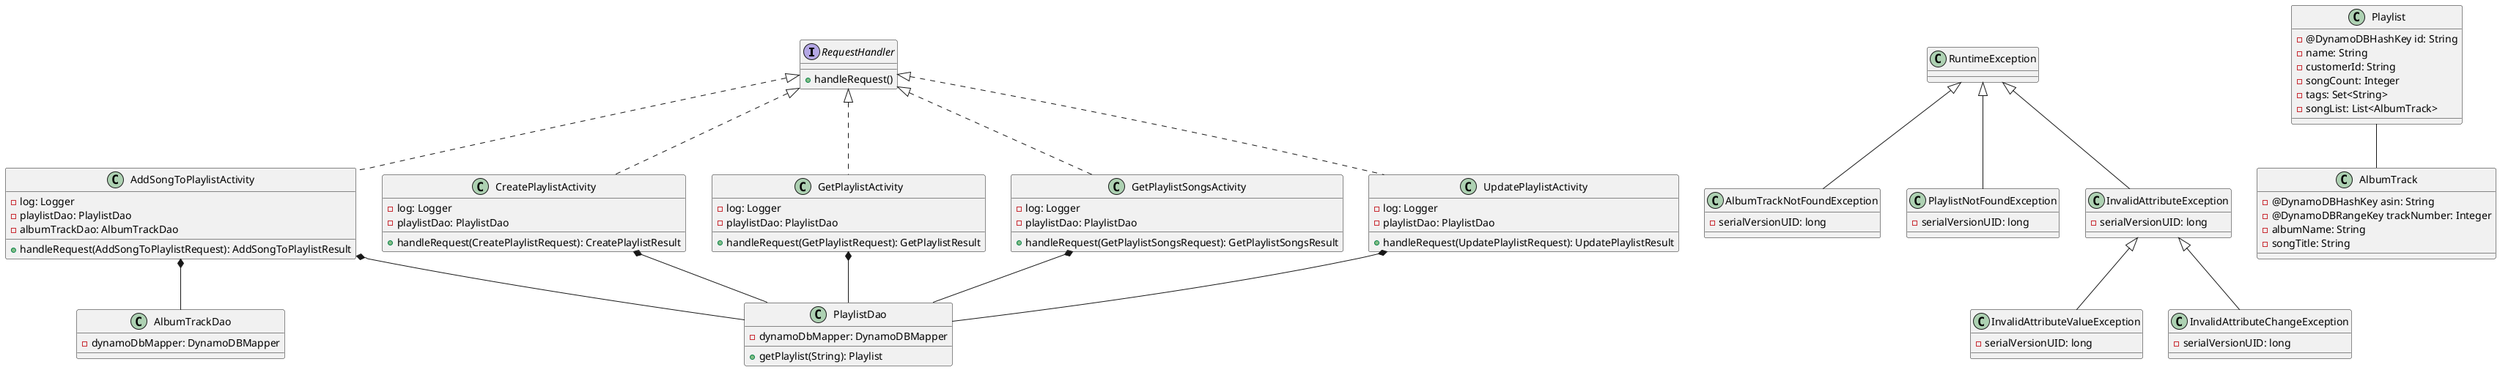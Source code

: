@startuml


interface RequestHandler {
    +handleRequest()
}

class AddSongToPlaylistActivity {
    -log: Logger
    -playlistDao: PlaylistDao
    -albumTrackDao: AlbumTrackDao
    +handleRequest(AddSongToPlaylistRequest): AddSongToPlaylistResult
}

class CreatePlaylistActivity {
    -log: Logger
    -playlistDao: PlaylistDao
    +handleRequest(CreatePlaylistRequest): CreatePlaylistResult

}

class GetPlaylistActivity {
    -log: Logger
    -playlistDao: PlaylistDao
    +handleRequest(GetPlaylistRequest): GetPlaylistResult
}

class GetPlaylistSongsActivity {
    -log: Logger
    -playlistDao: PlaylistDao
    +handleRequest(GetPlaylistSongsRequest): GetPlaylistSongsResult
}

class UpdatePlaylistActivity {
    -log: Logger
    -playlistDao: PlaylistDao
    +handleRequest(UpdatePlaylistRequest): UpdatePlaylistResult
}

class AlbumTrackDao {
    -dynamoDbMapper: DynamoDBMapper

}

class PlaylistDao {
    -dynamoDbMapper: DynamoDBMapper
    +getPlaylist(String): Playlist
}

class RuntimeException {
}

class AlbumTrackNotFoundException {
    -serialVersionUID: long
}

class InvalidAttributeValueException {
    -serialVersionUID: long
}

class PlaylistNotFoundException {
    -serialVersionUID: long
}

class InvalidAttributeChangeException {
    -serialVersionUID: long
}

class InvalidAttributeException {
    -serialVersionUID: long
}

class Playlist {
    -@DynamoDBHashKey id: String
    -name: String
    -customerId: String
    -songCount: Integer
    -tags: Set<String>
    -songList: List<AlbumTrack>

}

class AlbumTrack {
    -@DynamoDBHashKey asin: String
    -@DynamoDBRangeKey trackNumber: Integer
    -albumName: String
    -songTitle: String
}










class AddSongToPlaylistActivity implements RequestHandler
class CreatePlaylistActivity implements RequestHandler
class GetPlaylistActivity implements RequestHandler
class GetPlaylistSongsActivity implements RequestHandler
class UpdatePlaylistActivity implements RequestHandler
class AlbumTrackNotFoundException extends RuntimeException

class InvalidAttributeException extends RuntimeException

class PlaylistNotFoundException extends RuntimeException
AddSongToPlaylistActivity *-- PlaylistDao
AddSongToPlaylistActivity *-- AlbumTrackDao
CreatePlaylistActivity *-- PlaylistDao
GetPlaylistActivity *-- PlaylistDao
GetPlaylistSongsActivity *-- PlaylistDao
UpdatePlaylistActivity *-- PlaylistDao
Playlist -- AlbumTrack

InvalidAttributeException <|-- InvalidAttributeChangeException
InvalidAttributeException <|-- InvalidAttributeValueException





@enduml